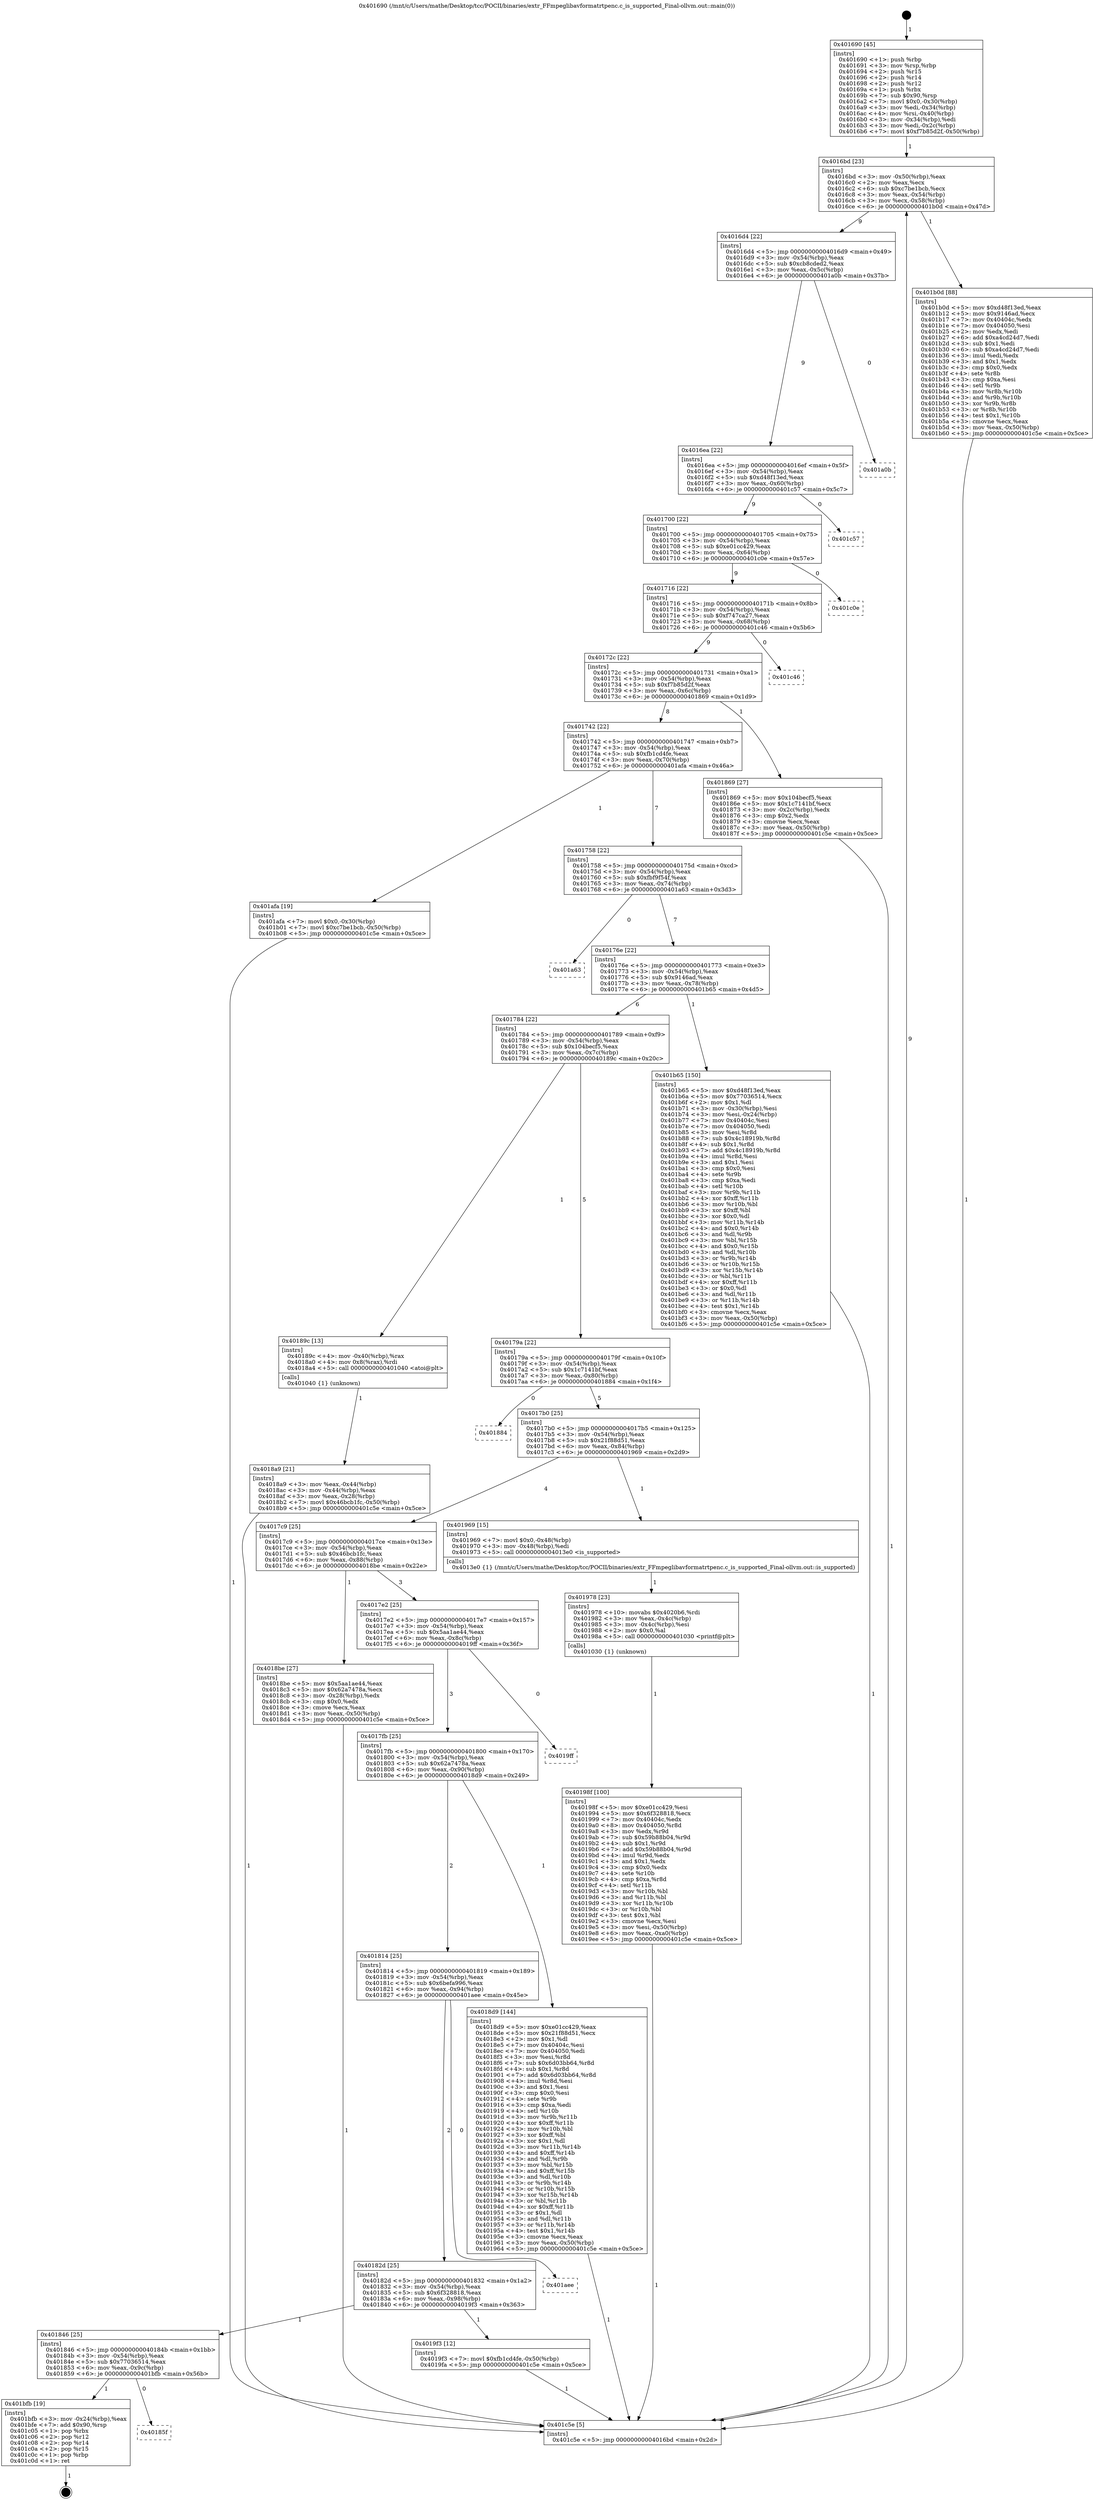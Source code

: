 digraph "0x401690" {
  label = "0x401690 (/mnt/c/Users/mathe/Desktop/tcc/POCII/binaries/extr_FFmpeglibavformatrtpenc.c_is_supported_Final-ollvm.out::main(0))"
  labelloc = "t"
  node[shape=record]

  Entry [label="",width=0.3,height=0.3,shape=circle,fillcolor=black,style=filled]
  "0x4016bd" [label="{
     0x4016bd [23]\l
     | [instrs]\l
     &nbsp;&nbsp;0x4016bd \<+3\>: mov -0x50(%rbp),%eax\l
     &nbsp;&nbsp;0x4016c0 \<+2\>: mov %eax,%ecx\l
     &nbsp;&nbsp;0x4016c2 \<+6\>: sub $0xc7be1bcb,%ecx\l
     &nbsp;&nbsp;0x4016c8 \<+3\>: mov %eax,-0x54(%rbp)\l
     &nbsp;&nbsp;0x4016cb \<+3\>: mov %ecx,-0x58(%rbp)\l
     &nbsp;&nbsp;0x4016ce \<+6\>: je 0000000000401b0d \<main+0x47d\>\l
  }"]
  "0x401b0d" [label="{
     0x401b0d [88]\l
     | [instrs]\l
     &nbsp;&nbsp;0x401b0d \<+5\>: mov $0xd48f13ed,%eax\l
     &nbsp;&nbsp;0x401b12 \<+5\>: mov $0x9146ad,%ecx\l
     &nbsp;&nbsp;0x401b17 \<+7\>: mov 0x40404c,%edx\l
     &nbsp;&nbsp;0x401b1e \<+7\>: mov 0x404050,%esi\l
     &nbsp;&nbsp;0x401b25 \<+2\>: mov %edx,%edi\l
     &nbsp;&nbsp;0x401b27 \<+6\>: add $0xa4cd24d7,%edi\l
     &nbsp;&nbsp;0x401b2d \<+3\>: sub $0x1,%edi\l
     &nbsp;&nbsp;0x401b30 \<+6\>: sub $0xa4cd24d7,%edi\l
     &nbsp;&nbsp;0x401b36 \<+3\>: imul %edi,%edx\l
     &nbsp;&nbsp;0x401b39 \<+3\>: and $0x1,%edx\l
     &nbsp;&nbsp;0x401b3c \<+3\>: cmp $0x0,%edx\l
     &nbsp;&nbsp;0x401b3f \<+4\>: sete %r8b\l
     &nbsp;&nbsp;0x401b43 \<+3\>: cmp $0xa,%esi\l
     &nbsp;&nbsp;0x401b46 \<+4\>: setl %r9b\l
     &nbsp;&nbsp;0x401b4a \<+3\>: mov %r8b,%r10b\l
     &nbsp;&nbsp;0x401b4d \<+3\>: and %r9b,%r10b\l
     &nbsp;&nbsp;0x401b50 \<+3\>: xor %r9b,%r8b\l
     &nbsp;&nbsp;0x401b53 \<+3\>: or %r8b,%r10b\l
     &nbsp;&nbsp;0x401b56 \<+4\>: test $0x1,%r10b\l
     &nbsp;&nbsp;0x401b5a \<+3\>: cmovne %ecx,%eax\l
     &nbsp;&nbsp;0x401b5d \<+3\>: mov %eax,-0x50(%rbp)\l
     &nbsp;&nbsp;0x401b60 \<+5\>: jmp 0000000000401c5e \<main+0x5ce\>\l
  }"]
  "0x4016d4" [label="{
     0x4016d4 [22]\l
     | [instrs]\l
     &nbsp;&nbsp;0x4016d4 \<+5\>: jmp 00000000004016d9 \<main+0x49\>\l
     &nbsp;&nbsp;0x4016d9 \<+3\>: mov -0x54(%rbp),%eax\l
     &nbsp;&nbsp;0x4016dc \<+5\>: sub $0xcb8cded2,%eax\l
     &nbsp;&nbsp;0x4016e1 \<+3\>: mov %eax,-0x5c(%rbp)\l
     &nbsp;&nbsp;0x4016e4 \<+6\>: je 0000000000401a0b \<main+0x37b\>\l
  }"]
  Exit [label="",width=0.3,height=0.3,shape=circle,fillcolor=black,style=filled,peripheries=2]
  "0x401a0b" [label="{
     0x401a0b\l
  }", style=dashed]
  "0x4016ea" [label="{
     0x4016ea [22]\l
     | [instrs]\l
     &nbsp;&nbsp;0x4016ea \<+5\>: jmp 00000000004016ef \<main+0x5f\>\l
     &nbsp;&nbsp;0x4016ef \<+3\>: mov -0x54(%rbp),%eax\l
     &nbsp;&nbsp;0x4016f2 \<+5\>: sub $0xd48f13ed,%eax\l
     &nbsp;&nbsp;0x4016f7 \<+3\>: mov %eax,-0x60(%rbp)\l
     &nbsp;&nbsp;0x4016fa \<+6\>: je 0000000000401c57 \<main+0x5c7\>\l
  }"]
  "0x40185f" [label="{
     0x40185f\l
  }", style=dashed]
  "0x401c57" [label="{
     0x401c57\l
  }", style=dashed]
  "0x401700" [label="{
     0x401700 [22]\l
     | [instrs]\l
     &nbsp;&nbsp;0x401700 \<+5\>: jmp 0000000000401705 \<main+0x75\>\l
     &nbsp;&nbsp;0x401705 \<+3\>: mov -0x54(%rbp),%eax\l
     &nbsp;&nbsp;0x401708 \<+5\>: sub $0xe01cc429,%eax\l
     &nbsp;&nbsp;0x40170d \<+3\>: mov %eax,-0x64(%rbp)\l
     &nbsp;&nbsp;0x401710 \<+6\>: je 0000000000401c0e \<main+0x57e\>\l
  }"]
  "0x401bfb" [label="{
     0x401bfb [19]\l
     | [instrs]\l
     &nbsp;&nbsp;0x401bfb \<+3\>: mov -0x24(%rbp),%eax\l
     &nbsp;&nbsp;0x401bfe \<+7\>: add $0x90,%rsp\l
     &nbsp;&nbsp;0x401c05 \<+1\>: pop %rbx\l
     &nbsp;&nbsp;0x401c06 \<+2\>: pop %r12\l
     &nbsp;&nbsp;0x401c08 \<+2\>: pop %r14\l
     &nbsp;&nbsp;0x401c0a \<+2\>: pop %r15\l
     &nbsp;&nbsp;0x401c0c \<+1\>: pop %rbp\l
     &nbsp;&nbsp;0x401c0d \<+1\>: ret\l
  }"]
  "0x401c0e" [label="{
     0x401c0e\l
  }", style=dashed]
  "0x401716" [label="{
     0x401716 [22]\l
     | [instrs]\l
     &nbsp;&nbsp;0x401716 \<+5\>: jmp 000000000040171b \<main+0x8b\>\l
     &nbsp;&nbsp;0x40171b \<+3\>: mov -0x54(%rbp),%eax\l
     &nbsp;&nbsp;0x40171e \<+5\>: sub $0xf747ca27,%eax\l
     &nbsp;&nbsp;0x401723 \<+3\>: mov %eax,-0x68(%rbp)\l
     &nbsp;&nbsp;0x401726 \<+6\>: je 0000000000401c46 \<main+0x5b6\>\l
  }"]
  "0x401846" [label="{
     0x401846 [25]\l
     | [instrs]\l
     &nbsp;&nbsp;0x401846 \<+5\>: jmp 000000000040184b \<main+0x1bb\>\l
     &nbsp;&nbsp;0x40184b \<+3\>: mov -0x54(%rbp),%eax\l
     &nbsp;&nbsp;0x40184e \<+5\>: sub $0x77036514,%eax\l
     &nbsp;&nbsp;0x401853 \<+6\>: mov %eax,-0x9c(%rbp)\l
     &nbsp;&nbsp;0x401859 \<+6\>: je 0000000000401bfb \<main+0x56b\>\l
  }"]
  "0x401c46" [label="{
     0x401c46\l
  }", style=dashed]
  "0x40172c" [label="{
     0x40172c [22]\l
     | [instrs]\l
     &nbsp;&nbsp;0x40172c \<+5\>: jmp 0000000000401731 \<main+0xa1\>\l
     &nbsp;&nbsp;0x401731 \<+3\>: mov -0x54(%rbp),%eax\l
     &nbsp;&nbsp;0x401734 \<+5\>: sub $0xf7b85d2f,%eax\l
     &nbsp;&nbsp;0x401739 \<+3\>: mov %eax,-0x6c(%rbp)\l
     &nbsp;&nbsp;0x40173c \<+6\>: je 0000000000401869 \<main+0x1d9\>\l
  }"]
  "0x4019f3" [label="{
     0x4019f3 [12]\l
     | [instrs]\l
     &nbsp;&nbsp;0x4019f3 \<+7\>: movl $0xfb1cd4fe,-0x50(%rbp)\l
     &nbsp;&nbsp;0x4019fa \<+5\>: jmp 0000000000401c5e \<main+0x5ce\>\l
  }"]
  "0x401869" [label="{
     0x401869 [27]\l
     | [instrs]\l
     &nbsp;&nbsp;0x401869 \<+5\>: mov $0x104becf5,%eax\l
     &nbsp;&nbsp;0x40186e \<+5\>: mov $0x1c7141bf,%ecx\l
     &nbsp;&nbsp;0x401873 \<+3\>: mov -0x2c(%rbp),%edx\l
     &nbsp;&nbsp;0x401876 \<+3\>: cmp $0x2,%edx\l
     &nbsp;&nbsp;0x401879 \<+3\>: cmovne %ecx,%eax\l
     &nbsp;&nbsp;0x40187c \<+3\>: mov %eax,-0x50(%rbp)\l
     &nbsp;&nbsp;0x40187f \<+5\>: jmp 0000000000401c5e \<main+0x5ce\>\l
  }"]
  "0x401742" [label="{
     0x401742 [22]\l
     | [instrs]\l
     &nbsp;&nbsp;0x401742 \<+5\>: jmp 0000000000401747 \<main+0xb7\>\l
     &nbsp;&nbsp;0x401747 \<+3\>: mov -0x54(%rbp),%eax\l
     &nbsp;&nbsp;0x40174a \<+5\>: sub $0xfb1cd4fe,%eax\l
     &nbsp;&nbsp;0x40174f \<+3\>: mov %eax,-0x70(%rbp)\l
     &nbsp;&nbsp;0x401752 \<+6\>: je 0000000000401afa \<main+0x46a\>\l
  }"]
  "0x401c5e" [label="{
     0x401c5e [5]\l
     | [instrs]\l
     &nbsp;&nbsp;0x401c5e \<+5\>: jmp 00000000004016bd \<main+0x2d\>\l
  }"]
  "0x401690" [label="{
     0x401690 [45]\l
     | [instrs]\l
     &nbsp;&nbsp;0x401690 \<+1\>: push %rbp\l
     &nbsp;&nbsp;0x401691 \<+3\>: mov %rsp,%rbp\l
     &nbsp;&nbsp;0x401694 \<+2\>: push %r15\l
     &nbsp;&nbsp;0x401696 \<+2\>: push %r14\l
     &nbsp;&nbsp;0x401698 \<+2\>: push %r12\l
     &nbsp;&nbsp;0x40169a \<+1\>: push %rbx\l
     &nbsp;&nbsp;0x40169b \<+7\>: sub $0x90,%rsp\l
     &nbsp;&nbsp;0x4016a2 \<+7\>: movl $0x0,-0x30(%rbp)\l
     &nbsp;&nbsp;0x4016a9 \<+3\>: mov %edi,-0x34(%rbp)\l
     &nbsp;&nbsp;0x4016ac \<+4\>: mov %rsi,-0x40(%rbp)\l
     &nbsp;&nbsp;0x4016b0 \<+3\>: mov -0x34(%rbp),%edi\l
     &nbsp;&nbsp;0x4016b3 \<+3\>: mov %edi,-0x2c(%rbp)\l
     &nbsp;&nbsp;0x4016b6 \<+7\>: movl $0xf7b85d2f,-0x50(%rbp)\l
  }"]
  "0x40182d" [label="{
     0x40182d [25]\l
     | [instrs]\l
     &nbsp;&nbsp;0x40182d \<+5\>: jmp 0000000000401832 \<main+0x1a2\>\l
     &nbsp;&nbsp;0x401832 \<+3\>: mov -0x54(%rbp),%eax\l
     &nbsp;&nbsp;0x401835 \<+5\>: sub $0x6f328818,%eax\l
     &nbsp;&nbsp;0x40183a \<+6\>: mov %eax,-0x98(%rbp)\l
     &nbsp;&nbsp;0x401840 \<+6\>: je 00000000004019f3 \<main+0x363\>\l
  }"]
  "0x401afa" [label="{
     0x401afa [19]\l
     | [instrs]\l
     &nbsp;&nbsp;0x401afa \<+7\>: movl $0x0,-0x30(%rbp)\l
     &nbsp;&nbsp;0x401b01 \<+7\>: movl $0xc7be1bcb,-0x50(%rbp)\l
     &nbsp;&nbsp;0x401b08 \<+5\>: jmp 0000000000401c5e \<main+0x5ce\>\l
  }"]
  "0x401758" [label="{
     0x401758 [22]\l
     | [instrs]\l
     &nbsp;&nbsp;0x401758 \<+5\>: jmp 000000000040175d \<main+0xcd\>\l
     &nbsp;&nbsp;0x40175d \<+3\>: mov -0x54(%rbp),%eax\l
     &nbsp;&nbsp;0x401760 \<+5\>: sub $0xfbf9f54f,%eax\l
     &nbsp;&nbsp;0x401765 \<+3\>: mov %eax,-0x74(%rbp)\l
     &nbsp;&nbsp;0x401768 \<+6\>: je 0000000000401a63 \<main+0x3d3\>\l
  }"]
  "0x401aee" [label="{
     0x401aee\l
  }", style=dashed]
  "0x401a63" [label="{
     0x401a63\l
  }", style=dashed]
  "0x40176e" [label="{
     0x40176e [22]\l
     | [instrs]\l
     &nbsp;&nbsp;0x40176e \<+5\>: jmp 0000000000401773 \<main+0xe3\>\l
     &nbsp;&nbsp;0x401773 \<+3\>: mov -0x54(%rbp),%eax\l
     &nbsp;&nbsp;0x401776 \<+5\>: sub $0x9146ad,%eax\l
     &nbsp;&nbsp;0x40177b \<+3\>: mov %eax,-0x78(%rbp)\l
     &nbsp;&nbsp;0x40177e \<+6\>: je 0000000000401b65 \<main+0x4d5\>\l
  }"]
  "0x40198f" [label="{
     0x40198f [100]\l
     | [instrs]\l
     &nbsp;&nbsp;0x40198f \<+5\>: mov $0xe01cc429,%esi\l
     &nbsp;&nbsp;0x401994 \<+5\>: mov $0x6f328818,%ecx\l
     &nbsp;&nbsp;0x401999 \<+7\>: mov 0x40404c,%edx\l
     &nbsp;&nbsp;0x4019a0 \<+8\>: mov 0x404050,%r8d\l
     &nbsp;&nbsp;0x4019a8 \<+3\>: mov %edx,%r9d\l
     &nbsp;&nbsp;0x4019ab \<+7\>: sub $0x59b88b04,%r9d\l
     &nbsp;&nbsp;0x4019b2 \<+4\>: sub $0x1,%r9d\l
     &nbsp;&nbsp;0x4019b6 \<+7\>: add $0x59b88b04,%r9d\l
     &nbsp;&nbsp;0x4019bd \<+4\>: imul %r9d,%edx\l
     &nbsp;&nbsp;0x4019c1 \<+3\>: and $0x1,%edx\l
     &nbsp;&nbsp;0x4019c4 \<+3\>: cmp $0x0,%edx\l
     &nbsp;&nbsp;0x4019c7 \<+4\>: sete %r10b\l
     &nbsp;&nbsp;0x4019cb \<+4\>: cmp $0xa,%r8d\l
     &nbsp;&nbsp;0x4019cf \<+4\>: setl %r11b\l
     &nbsp;&nbsp;0x4019d3 \<+3\>: mov %r10b,%bl\l
     &nbsp;&nbsp;0x4019d6 \<+3\>: and %r11b,%bl\l
     &nbsp;&nbsp;0x4019d9 \<+3\>: xor %r11b,%r10b\l
     &nbsp;&nbsp;0x4019dc \<+3\>: or %r10b,%bl\l
     &nbsp;&nbsp;0x4019df \<+3\>: test $0x1,%bl\l
     &nbsp;&nbsp;0x4019e2 \<+3\>: cmovne %ecx,%esi\l
     &nbsp;&nbsp;0x4019e5 \<+3\>: mov %esi,-0x50(%rbp)\l
     &nbsp;&nbsp;0x4019e8 \<+6\>: mov %eax,-0xa0(%rbp)\l
     &nbsp;&nbsp;0x4019ee \<+5\>: jmp 0000000000401c5e \<main+0x5ce\>\l
  }"]
  "0x401b65" [label="{
     0x401b65 [150]\l
     | [instrs]\l
     &nbsp;&nbsp;0x401b65 \<+5\>: mov $0xd48f13ed,%eax\l
     &nbsp;&nbsp;0x401b6a \<+5\>: mov $0x77036514,%ecx\l
     &nbsp;&nbsp;0x401b6f \<+2\>: mov $0x1,%dl\l
     &nbsp;&nbsp;0x401b71 \<+3\>: mov -0x30(%rbp),%esi\l
     &nbsp;&nbsp;0x401b74 \<+3\>: mov %esi,-0x24(%rbp)\l
     &nbsp;&nbsp;0x401b77 \<+7\>: mov 0x40404c,%esi\l
     &nbsp;&nbsp;0x401b7e \<+7\>: mov 0x404050,%edi\l
     &nbsp;&nbsp;0x401b85 \<+3\>: mov %esi,%r8d\l
     &nbsp;&nbsp;0x401b88 \<+7\>: sub $0x4c18919b,%r8d\l
     &nbsp;&nbsp;0x401b8f \<+4\>: sub $0x1,%r8d\l
     &nbsp;&nbsp;0x401b93 \<+7\>: add $0x4c18919b,%r8d\l
     &nbsp;&nbsp;0x401b9a \<+4\>: imul %r8d,%esi\l
     &nbsp;&nbsp;0x401b9e \<+3\>: and $0x1,%esi\l
     &nbsp;&nbsp;0x401ba1 \<+3\>: cmp $0x0,%esi\l
     &nbsp;&nbsp;0x401ba4 \<+4\>: sete %r9b\l
     &nbsp;&nbsp;0x401ba8 \<+3\>: cmp $0xa,%edi\l
     &nbsp;&nbsp;0x401bab \<+4\>: setl %r10b\l
     &nbsp;&nbsp;0x401baf \<+3\>: mov %r9b,%r11b\l
     &nbsp;&nbsp;0x401bb2 \<+4\>: xor $0xff,%r11b\l
     &nbsp;&nbsp;0x401bb6 \<+3\>: mov %r10b,%bl\l
     &nbsp;&nbsp;0x401bb9 \<+3\>: xor $0xff,%bl\l
     &nbsp;&nbsp;0x401bbc \<+3\>: xor $0x0,%dl\l
     &nbsp;&nbsp;0x401bbf \<+3\>: mov %r11b,%r14b\l
     &nbsp;&nbsp;0x401bc2 \<+4\>: and $0x0,%r14b\l
     &nbsp;&nbsp;0x401bc6 \<+3\>: and %dl,%r9b\l
     &nbsp;&nbsp;0x401bc9 \<+3\>: mov %bl,%r15b\l
     &nbsp;&nbsp;0x401bcc \<+4\>: and $0x0,%r15b\l
     &nbsp;&nbsp;0x401bd0 \<+3\>: and %dl,%r10b\l
     &nbsp;&nbsp;0x401bd3 \<+3\>: or %r9b,%r14b\l
     &nbsp;&nbsp;0x401bd6 \<+3\>: or %r10b,%r15b\l
     &nbsp;&nbsp;0x401bd9 \<+3\>: xor %r15b,%r14b\l
     &nbsp;&nbsp;0x401bdc \<+3\>: or %bl,%r11b\l
     &nbsp;&nbsp;0x401bdf \<+4\>: xor $0xff,%r11b\l
     &nbsp;&nbsp;0x401be3 \<+3\>: or $0x0,%dl\l
     &nbsp;&nbsp;0x401be6 \<+3\>: and %dl,%r11b\l
     &nbsp;&nbsp;0x401be9 \<+3\>: or %r11b,%r14b\l
     &nbsp;&nbsp;0x401bec \<+4\>: test $0x1,%r14b\l
     &nbsp;&nbsp;0x401bf0 \<+3\>: cmovne %ecx,%eax\l
     &nbsp;&nbsp;0x401bf3 \<+3\>: mov %eax,-0x50(%rbp)\l
     &nbsp;&nbsp;0x401bf6 \<+5\>: jmp 0000000000401c5e \<main+0x5ce\>\l
  }"]
  "0x401784" [label="{
     0x401784 [22]\l
     | [instrs]\l
     &nbsp;&nbsp;0x401784 \<+5\>: jmp 0000000000401789 \<main+0xf9\>\l
     &nbsp;&nbsp;0x401789 \<+3\>: mov -0x54(%rbp),%eax\l
     &nbsp;&nbsp;0x40178c \<+5\>: sub $0x104becf5,%eax\l
     &nbsp;&nbsp;0x401791 \<+3\>: mov %eax,-0x7c(%rbp)\l
     &nbsp;&nbsp;0x401794 \<+6\>: je 000000000040189c \<main+0x20c\>\l
  }"]
  "0x401978" [label="{
     0x401978 [23]\l
     | [instrs]\l
     &nbsp;&nbsp;0x401978 \<+10\>: movabs $0x4020b6,%rdi\l
     &nbsp;&nbsp;0x401982 \<+3\>: mov %eax,-0x4c(%rbp)\l
     &nbsp;&nbsp;0x401985 \<+3\>: mov -0x4c(%rbp),%esi\l
     &nbsp;&nbsp;0x401988 \<+2\>: mov $0x0,%al\l
     &nbsp;&nbsp;0x40198a \<+5\>: call 0000000000401030 \<printf@plt\>\l
     | [calls]\l
     &nbsp;&nbsp;0x401030 \{1\} (unknown)\l
  }"]
  "0x40189c" [label="{
     0x40189c [13]\l
     | [instrs]\l
     &nbsp;&nbsp;0x40189c \<+4\>: mov -0x40(%rbp),%rax\l
     &nbsp;&nbsp;0x4018a0 \<+4\>: mov 0x8(%rax),%rdi\l
     &nbsp;&nbsp;0x4018a4 \<+5\>: call 0000000000401040 \<atoi@plt\>\l
     | [calls]\l
     &nbsp;&nbsp;0x401040 \{1\} (unknown)\l
  }"]
  "0x40179a" [label="{
     0x40179a [22]\l
     | [instrs]\l
     &nbsp;&nbsp;0x40179a \<+5\>: jmp 000000000040179f \<main+0x10f\>\l
     &nbsp;&nbsp;0x40179f \<+3\>: mov -0x54(%rbp),%eax\l
     &nbsp;&nbsp;0x4017a2 \<+5\>: sub $0x1c7141bf,%eax\l
     &nbsp;&nbsp;0x4017a7 \<+3\>: mov %eax,-0x80(%rbp)\l
     &nbsp;&nbsp;0x4017aa \<+6\>: je 0000000000401884 \<main+0x1f4\>\l
  }"]
  "0x4018a9" [label="{
     0x4018a9 [21]\l
     | [instrs]\l
     &nbsp;&nbsp;0x4018a9 \<+3\>: mov %eax,-0x44(%rbp)\l
     &nbsp;&nbsp;0x4018ac \<+3\>: mov -0x44(%rbp),%eax\l
     &nbsp;&nbsp;0x4018af \<+3\>: mov %eax,-0x28(%rbp)\l
     &nbsp;&nbsp;0x4018b2 \<+7\>: movl $0x46bcb1fc,-0x50(%rbp)\l
     &nbsp;&nbsp;0x4018b9 \<+5\>: jmp 0000000000401c5e \<main+0x5ce\>\l
  }"]
  "0x401814" [label="{
     0x401814 [25]\l
     | [instrs]\l
     &nbsp;&nbsp;0x401814 \<+5\>: jmp 0000000000401819 \<main+0x189\>\l
     &nbsp;&nbsp;0x401819 \<+3\>: mov -0x54(%rbp),%eax\l
     &nbsp;&nbsp;0x40181c \<+5\>: sub $0x6befa996,%eax\l
     &nbsp;&nbsp;0x401821 \<+6\>: mov %eax,-0x94(%rbp)\l
     &nbsp;&nbsp;0x401827 \<+6\>: je 0000000000401aee \<main+0x45e\>\l
  }"]
  "0x401884" [label="{
     0x401884\l
  }", style=dashed]
  "0x4017b0" [label="{
     0x4017b0 [25]\l
     | [instrs]\l
     &nbsp;&nbsp;0x4017b0 \<+5\>: jmp 00000000004017b5 \<main+0x125\>\l
     &nbsp;&nbsp;0x4017b5 \<+3\>: mov -0x54(%rbp),%eax\l
     &nbsp;&nbsp;0x4017b8 \<+5\>: sub $0x21f88d51,%eax\l
     &nbsp;&nbsp;0x4017bd \<+6\>: mov %eax,-0x84(%rbp)\l
     &nbsp;&nbsp;0x4017c3 \<+6\>: je 0000000000401969 \<main+0x2d9\>\l
  }"]
  "0x4018d9" [label="{
     0x4018d9 [144]\l
     | [instrs]\l
     &nbsp;&nbsp;0x4018d9 \<+5\>: mov $0xe01cc429,%eax\l
     &nbsp;&nbsp;0x4018de \<+5\>: mov $0x21f88d51,%ecx\l
     &nbsp;&nbsp;0x4018e3 \<+2\>: mov $0x1,%dl\l
     &nbsp;&nbsp;0x4018e5 \<+7\>: mov 0x40404c,%esi\l
     &nbsp;&nbsp;0x4018ec \<+7\>: mov 0x404050,%edi\l
     &nbsp;&nbsp;0x4018f3 \<+3\>: mov %esi,%r8d\l
     &nbsp;&nbsp;0x4018f6 \<+7\>: sub $0x6d03bb64,%r8d\l
     &nbsp;&nbsp;0x4018fd \<+4\>: sub $0x1,%r8d\l
     &nbsp;&nbsp;0x401901 \<+7\>: add $0x6d03bb64,%r8d\l
     &nbsp;&nbsp;0x401908 \<+4\>: imul %r8d,%esi\l
     &nbsp;&nbsp;0x40190c \<+3\>: and $0x1,%esi\l
     &nbsp;&nbsp;0x40190f \<+3\>: cmp $0x0,%esi\l
     &nbsp;&nbsp;0x401912 \<+4\>: sete %r9b\l
     &nbsp;&nbsp;0x401916 \<+3\>: cmp $0xa,%edi\l
     &nbsp;&nbsp;0x401919 \<+4\>: setl %r10b\l
     &nbsp;&nbsp;0x40191d \<+3\>: mov %r9b,%r11b\l
     &nbsp;&nbsp;0x401920 \<+4\>: xor $0xff,%r11b\l
     &nbsp;&nbsp;0x401924 \<+3\>: mov %r10b,%bl\l
     &nbsp;&nbsp;0x401927 \<+3\>: xor $0xff,%bl\l
     &nbsp;&nbsp;0x40192a \<+3\>: xor $0x1,%dl\l
     &nbsp;&nbsp;0x40192d \<+3\>: mov %r11b,%r14b\l
     &nbsp;&nbsp;0x401930 \<+4\>: and $0xff,%r14b\l
     &nbsp;&nbsp;0x401934 \<+3\>: and %dl,%r9b\l
     &nbsp;&nbsp;0x401937 \<+3\>: mov %bl,%r15b\l
     &nbsp;&nbsp;0x40193a \<+4\>: and $0xff,%r15b\l
     &nbsp;&nbsp;0x40193e \<+3\>: and %dl,%r10b\l
     &nbsp;&nbsp;0x401941 \<+3\>: or %r9b,%r14b\l
     &nbsp;&nbsp;0x401944 \<+3\>: or %r10b,%r15b\l
     &nbsp;&nbsp;0x401947 \<+3\>: xor %r15b,%r14b\l
     &nbsp;&nbsp;0x40194a \<+3\>: or %bl,%r11b\l
     &nbsp;&nbsp;0x40194d \<+4\>: xor $0xff,%r11b\l
     &nbsp;&nbsp;0x401951 \<+3\>: or $0x1,%dl\l
     &nbsp;&nbsp;0x401954 \<+3\>: and %dl,%r11b\l
     &nbsp;&nbsp;0x401957 \<+3\>: or %r11b,%r14b\l
     &nbsp;&nbsp;0x40195a \<+4\>: test $0x1,%r14b\l
     &nbsp;&nbsp;0x40195e \<+3\>: cmovne %ecx,%eax\l
     &nbsp;&nbsp;0x401961 \<+3\>: mov %eax,-0x50(%rbp)\l
     &nbsp;&nbsp;0x401964 \<+5\>: jmp 0000000000401c5e \<main+0x5ce\>\l
  }"]
  "0x401969" [label="{
     0x401969 [15]\l
     | [instrs]\l
     &nbsp;&nbsp;0x401969 \<+7\>: movl $0x0,-0x48(%rbp)\l
     &nbsp;&nbsp;0x401970 \<+3\>: mov -0x48(%rbp),%edi\l
     &nbsp;&nbsp;0x401973 \<+5\>: call 00000000004013e0 \<is_supported\>\l
     | [calls]\l
     &nbsp;&nbsp;0x4013e0 \{1\} (/mnt/c/Users/mathe/Desktop/tcc/POCII/binaries/extr_FFmpeglibavformatrtpenc.c_is_supported_Final-ollvm.out::is_supported)\l
  }"]
  "0x4017c9" [label="{
     0x4017c9 [25]\l
     | [instrs]\l
     &nbsp;&nbsp;0x4017c9 \<+5\>: jmp 00000000004017ce \<main+0x13e\>\l
     &nbsp;&nbsp;0x4017ce \<+3\>: mov -0x54(%rbp),%eax\l
     &nbsp;&nbsp;0x4017d1 \<+5\>: sub $0x46bcb1fc,%eax\l
     &nbsp;&nbsp;0x4017d6 \<+6\>: mov %eax,-0x88(%rbp)\l
     &nbsp;&nbsp;0x4017dc \<+6\>: je 00000000004018be \<main+0x22e\>\l
  }"]
  "0x4017fb" [label="{
     0x4017fb [25]\l
     | [instrs]\l
     &nbsp;&nbsp;0x4017fb \<+5\>: jmp 0000000000401800 \<main+0x170\>\l
     &nbsp;&nbsp;0x401800 \<+3\>: mov -0x54(%rbp),%eax\l
     &nbsp;&nbsp;0x401803 \<+5\>: sub $0x62a7478a,%eax\l
     &nbsp;&nbsp;0x401808 \<+6\>: mov %eax,-0x90(%rbp)\l
     &nbsp;&nbsp;0x40180e \<+6\>: je 00000000004018d9 \<main+0x249\>\l
  }"]
  "0x4018be" [label="{
     0x4018be [27]\l
     | [instrs]\l
     &nbsp;&nbsp;0x4018be \<+5\>: mov $0x5aa1ae44,%eax\l
     &nbsp;&nbsp;0x4018c3 \<+5\>: mov $0x62a7478a,%ecx\l
     &nbsp;&nbsp;0x4018c8 \<+3\>: mov -0x28(%rbp),%edx\l
     &nbsp;&nbsp;0x4018cb \<+3\>: cmp $0x0,%edx\l
     &nbsp;&nbsp;0x4018ce \<+3\>: cmove %ecx,%eax\l
     &nbsp;&nbsp;0x4018d1 \<+3\>: mov %eax,-0x50(%rbp)\l
     &nbsp;&nbsp;0x4018d4 \<+5\>: jmp 0000000000401c5e \<main+0x5ce\>\l
  }"]
  "0x4017e2" [label="{
     0x4017e2 [25]\l
     | [instrs]\l
     &nbsp;&nbsp;0x4017e2 \<+5\>: jmp 00000000004017e7 \<main+0x157\>\l
     &nbsp;&nbsp;0x4017e7 \<+3\>: mov -0x54(%rbp),%eax\l
     &nbsp;&nbsp;0x4017ea \<+5\>: sub $0x5aa1ae44,%eax\l
     &nbsp;&nbsp;0x4017ef \<+6\>: mov %eax,-0x8c(%rbp)\l
     &nbsp;&nbsp;0x4017f5 \<+6\>: je 00000000004019ff \<main+0x36f\>\l
  }"]
  "0x4019ff" [label="{
     0x4019ff\l
  }", style=dashed]
  Entry -> "0x401690" [label=" 1"]
  "0x4016bd" -> "0x401b0d" [label=" 1"]
  "0x4016bd" -> "0x4016d4" [label=" 9"]
  "0x401bfb" -> Exit [label=" 1"]
  "0x4016d4" -> "0x401a0b" [label=" 0"]
  "0x4016d4" -> "0x4016ea" [label=" 9"]
  "0x401846" -> "0x40185f" [label=" 0"]
  "0x4016ea" -> "0x401c57" [label=" 0"]
  "0x4016ea" -> "0x401700" [label=" 9"]
  "0x401846" -> "0x401bfb" [label=" 1"]
  "0x401700" -> "0x401c0e" [label=" 0"]
  "0x401700" -> "0x401716" [label=" 9"]
  "0x401b65" -> "0x401c5e" [label=" 1"]
  "0x401716" -> "0x401c46" [label=" 0"]
  "0x401716" -> "0x40172c" [label=" 9"]
  "0x401b0d" -> "0x401c5e" [label=" 1"]
  "0x40172c" -> "0x401869" [label=" 1"]
  "0x40172c" -> "0x401742" [label=" 8"]
  "0x401869" -> "0x401c5e" [label=" 1"]
  "0x401690" -> "0x4016bd" [label=" 1"]
  "0x401c5e" -> "0x4016bd" [label=" 9"]
  "0x401afa" -> "0x401c5e" [label=" 1"]
  "0x401742" -> "0x401afa" [label=" 1"]
  "0x401742" -> "0x401758" [label=" 7"]
  "0x40182d" -> "0x401846" [label=" 1"]
  "0x401758" -> "0x401a63" [label=" 0"]
  "0x401758" -> "0x40176e" [label=" 7"]
  "0x40182d" -> "0x4019f3" [label=" 1"]
  "0x40176e" -> "0x401b65" [label=" 1"]
  "0x40176e" -> "0x401784" [label=" 6"]
  "0x401814" -> "0x40182d" [label=" 2"]
  "0x401784" -> "0x40189c" [label=" 1"]
  "0x401784" -> "0x40179a" [label=" 5"]
  "0x40189c" -> "0x4018a9" [label=" 1"]
  "0x4018a9" -> "0x401c5e" [label=" 1"]
  "0x401814" -> "0x401aee" [label=" 0"]
  "0x40179a" -> "0x401884" [label=" 0"]
  "0x40179a" -> "0x4017b0" [label=" 5"]
  "0x4019f3" -> "0x401c5e" [label=" 1"]
  "0x4017b0" -> "0x401969" [label=" 1"]
  "0x4017b0" -> "0x4017c9" [label=" 4"]
  "0x40198f" -> "0x401c5e" [label=" 1"]
  "0x4017c9" -> "0x4018be" [label=" 1"]
  "0x4017c9" -> "0x4017e2" [label=" 3"]
  "0x4018be" -> "0x401c5e" [label=" 1"]
  "0x401969" -> "0x401978" [label=" 1"]
  "0x4017e2" -> "0x4019ff" [label=" 0"]
  "0x4017e2" -> "0x4017fb" [label=" 3"]
  "0x401978" -> "0x40198f" [label=" 1"]
  "0x4017fb" -> "0x4018d9" [label=" 1"]
  "0x4017fb" -> "0x401814" [label=" 2"]
  "0x4018d9" -> "0x401c5e" [label=" 1"]
}
